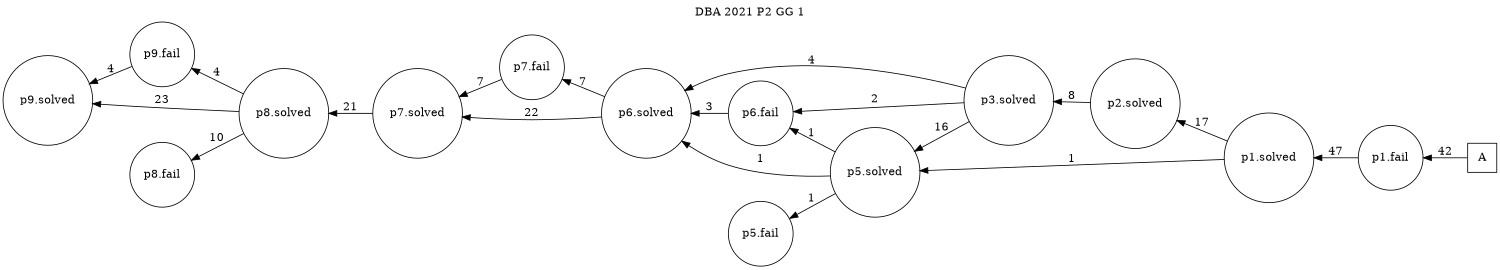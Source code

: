 digraph DBA_2021_P2_GG_1 {
labelloc="tl"
label= " DBA 2021 P2 GG 1 "
rankdir="RL";
graph [ size=" 10 , 10 !"]

"A" [shape="square" label="A"]
"p1.fail" [shape="circle" label="p1.fail"]
"p1.solved" [shape="circle" label="p1.solved"]
"p2.solved" [shape="circle" label="p2.solved"]
"p3.solved" [shape="circle" label="p3.solved"]
"p6.solved" [shape="circle" label="p6.solved"]
"p5.solved" [shape="circle" label="p5.solved"]
"p5.fail" [shape="circle" label="p5.fail"]
"p6.fail" [shape="circle" label="p6.fail"]
"p7.fail" [shape="circle" label="p7.fail"]
"p7.solved" [shape="circle" label="p7.solved"]
"p8.solved" [shape="circle" label="p8.solved"]
"p9.fail" [shape="circle" label="p9.fail"]
"p9.solved" [shape="circle" label="p9.solved"]
"p8.fail" [shape="circle" label="p8.fail"]
"A" -> "p1.fail" [ label=42]
"p1.fail" -> "p1.solved" [ label=47]
"p1.solved" -> "p2.solved" [ label=17]
"p1.solved" -> "p5.solved" [ label=1]
"p2.solved" -> "p3.solved" [ label=8]
"p3.solved" -> "p6.solved" [ label=4]
"p3.solved" -> "p5.solved" [ label=16]
"p3.solved" -> "p6.fail" [ label=2]
"p6.solved" -> "p7.fail" [ label=7]
"p6.solved" -> "p7.solved" [ label=22]
"p5.solved" -> "p6.solved" [ label=1]
"p5.solved" -> "p5.fail" [ label=1]
"p5.solved" -> "p6.fail" [ label=1]
"p6.fail" -> "p6.solved" [ label=3]
"p7.fail" -> "p7.solved" [ label=7]
"p7.solved" -> "p8.solved" [ label=21]
"p8.solved" -> "p9.fail" [ label=4]
"p8.solved" -> "p9.solved" [ label=23]
"p8.solved" -> "p8.fail" [ label=10]
"p9.fail" -> "p9.solved" [ label=4]
}
